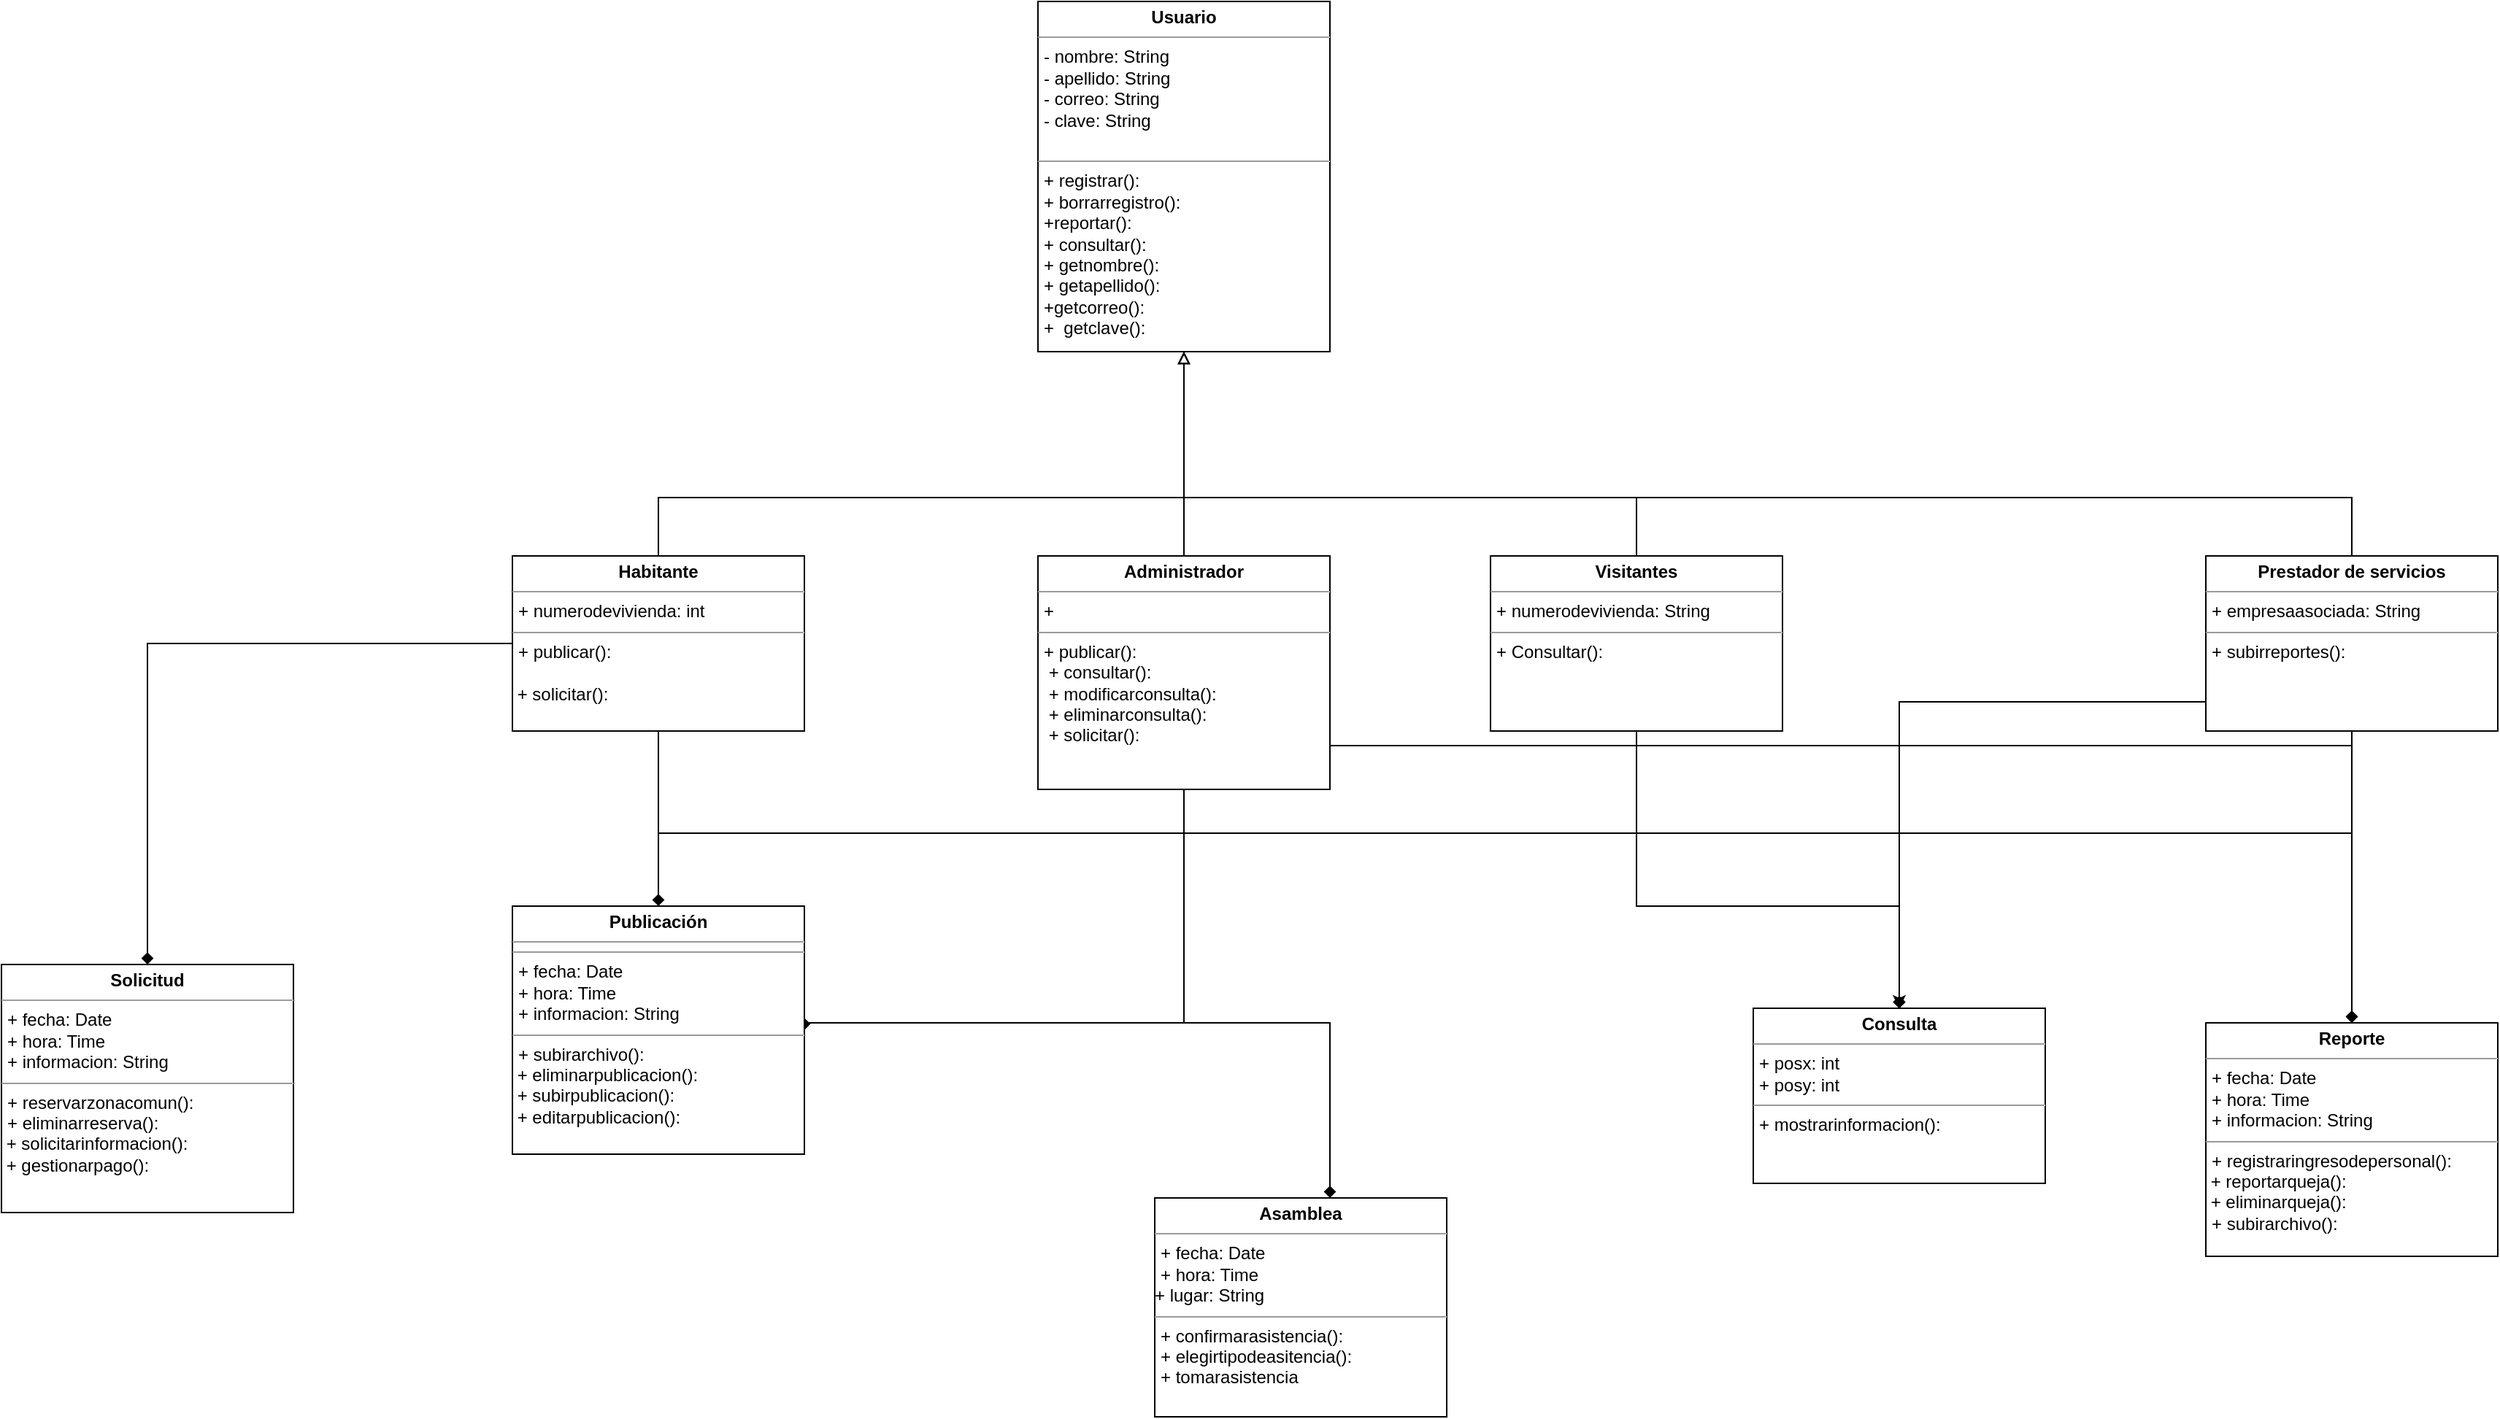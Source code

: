 <mxfile version="13.7.9" type="github">
  <diagram name="Page-1" id="c4acf3e9-155e-7222-9cf6-157b1a14988f">
    <mxGraphModel dx="1560" dy="338" grid="1" gridSize="10" guides="1" tooltips="1" connect="1" arrows="1" fold="1" page="1" pageScale="1" pageWidth="850" pageHeight="1100" background="#ffffff" math="0" shadow="0">
      <root>
        <mxCell id="0" />
        <mxCell id="1" parent="0" />
        <mxCell id="TZZ_s_8RmUdlo3WJQaKh-2" value="&lt;p style=&quot;margin: 0px ; margin-top: 4px ; text-align: center&quot;&gt;&lt;b&gt;Usuario&lt;/b&gt;&lt;/p&gt;&lt;hr size=&quot;1&quot;&gt;&lt;p style=&quot;margin: 0px ; margin-left: 4px&quot;&gt;- nombre: String&lt;/p&gt;&lt;p style=&quot;margin: 0px ; margin-left: 4px&quot;&gt;- apellido: String&lt;br&gt;&lt;/p&gt;&lt;p style=&quot;margin: 0px ; margin-left: 4px&quot;&gt;- correo: String&lt;br&gt;&lt;/p&gt;&lt;p style=&quot;margin: 0px ; margin-left: 4px&quot;&gt;- clave: String&lt;br&gt;&lt;/p&gt;&lt;p style=&quot;margin: 0px ; margin-left: 4px&quot;&gt;&lt;br&gt;&lt;/p&gt;&lt;hr size=&quot;1&quot;&gt;&lt;p style=&quot;margin: 0px ; margin-left: 4px&quot;&gt;+ registrar():&lt;/p&gt;&lt;p style=&quot;margin: 0px ; margin-left: 4px&quot;&gt;+ borrarregistro():&lt;br&gt;&lt;/p&gt;&lt;p style=&quot;margin: 0px ; margin-left: 4px&quot;&gt;+reportar():&lt;/p&gt;&lt;p style=&quot;margin: 0px ; margin-left: 4px&quot;&gt;+ consultar():&lt;br&gt;&lt;/p&gt;&lt;p style=&quot;margin: 0px ; margin-left: 4px&quot;&gt;+&amp;nbsp;&lt;span&gt;getnombre():&lt;/span&gt;&lt;/p&gt;&lt;p style=&quot;margin: 0px 0px 0px 4px&quot;&gt;+ getapellido():&amp;nbsp;&lt;br&gt;&lt;/p&gt;&lt;p style=&quot;margin: 0px 0px 0px 4px&quot;&gt;+getcorreo():&amp;nbsp;&lt;br&gt;&lt;/p&gt;&lt;p style=&quot;margin: 0px 0px 0px 4px&quot;&gt;+&amp;nbsp; getclave():&amp;nbsp;&lt;br&gt;&lt;/p&gt;&lt;p style=&quot;margin: 0px 0px 0px 4px&quot;&gt;&lt;br&gt;&lt;/p&gt;&lt;p style=&quot;margin: 0px ; margin-left: 4px&quot;&gt;&amp;nbsp;&lt;/p&gt;" style="verticalAlign=top;align=left;overflow=fill;fontSize=12;fontFamily=Helvetica;html=1;" parent="1" vertex="1">
          <mxGeometry x="360" y="460" width="200" height="240" as="geometry" />
        </mxCell>
        <mxCell id="TZZ_s_8RmUdlo3WJQaKh-12" style="edgeStyle=orthogonalEdgeStyle;rounded=0;orthogonalLoop=1;jettySize=auto;html=1;entryX=0.5;entryY=1;entryDx=0;entryDy=0;endArrow=block;endFill=0;" parent="1" source="TZZ_s_8RmUdlo3WJQaKh-3" target="TZZ_s_8RmUdlo3WJQaKh-2" edge="1">
          <mxGeometry relative="1" as="geometry">
            <Array as="points">
              <mxPoint x="100" y="800" />
              <mxPoint x="460" y="800" />
            </Array>
          </mxGeometry>
        </mxCell>
        <mxCell id="Lls3KZLfhH5Qi8oEAAgg-2" style="edgeStyle=orthogonalEdgeStyle;rounded=0;orthogonalLoop=1;jettySize=auto;html=1;endArrow=diamond;endFill=1;" parent="1" source="TZZ_s_8RmUdlo3WJQaKh-3" target="TZZ_s_8RmUdlo3WJQaKh-7" edge="1">
          <mxGeometry relative="1" as="geometry" />
        </mxCell>
        <mxCell id="Lls3KZLfhH5Qi8oEAAgg-5" style="edgeStyle=orthogonalEdgeStyle;rounded=0;orthogonalLoop=1;jettySize=auto;html=1;endArrow=diamond;endFill=1;entryX=0.5;entryY=0;entryDx=0;entryDy=0;" parent="1" source="TZZ_s_8RmUdlo3WJQaKh-3" target="TZZ_s_8RmUdlo3WJQaKh-8" edge="1">
          <mxGeometry relative="1" as="geometry">
            <mxPoint x="-250" y="1110" as="targetPoint" />
          </mxGeometry>
        </mxCell>
        <mxCell id="Lls3KZLfhH5Qi8oEAAgg-7" style="edgeStyle=orthogonalEdgeStyle;rounded=0;orthogonalLoop=1;jettySize=auto;html=1;endArrow=diamond;endFill=1;" parent="1" source="TZZ_s_8RmUdlo3WJQaKh-3" target="TZZ_s_8RmUdlo3WJQaKh-9" edge="1">
          <mxGeometry relative="1" as="geometry">
            <Array as="points">
              <mxPoint x="100" y="1030" />
              <mxPoint x="950" y="1030" />
            </Array>
          </mxGeometry>
        </mxCell>
        <mxCell id="Lls3KZLfhH5Qi8oEAAgg-12" style="edgeStyle=orthogonalEdgeStyle;rounded=0;orthogonalLoop=1;jettySize=auto;html=1;entryX=0.5;entryY=0;entryDx=0;entryDy=0;endArrow=diamond;endFill=1;" parent="1" source="TZZ_s_8RmUdlo3WJQaKh-3" target="TZZ_s_8RmUdlo3WJQaKh-10" edge="1">
          <mxGeometry relative="1" as="geometry">
            <Array as="points">
              <mxPoint x="100" y="1030" />
              <mxPoint x="1260" y="1030" />
            </Array>
          </mxGeometry>
        </mxCell>
        <mxCell id="TZZ_s_8RmUdlo3WJQaKh-3" value="&lt;p style=&quot;margin: 0px ; margin-top: 4px ; text-align: center&quot;&gt;&lt;b&gt;Habitante&lt;/b&gt;&lt;/p&gt;&lt;hr size=&quot;1&quot;&gt;&lt;p style=&quot;margin: 0px ; margin-left: 4px&quot;&gt;+ numerodevivienda: int&lt;/p&gt;&lt;hr size=&quot;1&quot;&gt;&lt;p style=&quot;margin: 0px ; margin-left: 4px&quot;&gt;+ publicar():&lt;/p&gt;&lt;br&gt;&amp;nbsp;+ solicitar():&lt;br&gt;&lt;p style=&quot;margin: 0px ; margin-left: 4px&quot;&gt;&amp;nbsp;&lt;/p&gt;" style="verticalAlign=top;align=left;overflow=fill;fontSize=12;fontFamily=Helvetica;html=1;" parent="1" vertex="1">
          <mxGeometry y="840" width="200" height="120" as="geometry" />
        </mxCell>
        <mxCell id="TZZ_s_8RmUdlo3WJQaKh-13" style="edgeStyle=orthogonalEdgeStyle;rounded=0;orthogonalLoop=1;jettySize=auto;html=1;entryX=0.5;entryY=1;entryDx=0;entryDy=0;endArrow=block;endFill=0;" parent="1" source="TZZ_s_8RmUdlo3WJQaKh-4" target="TZZ_s_8RmUdlo3WJQaKh-2" edge="1">
          <mxGeometry relative="1" as="geometry" />
        </mxCell>
        <mxCell id="Lls3KZLfhH5Qi8oEAAgg-3" style="edgeStyle=orthogonalEdgeStyle;rounded=0;orthogonalLoop=1;jettySize=auto;html=1;entryX=1;entryY=0.5;entryDx=0;entryDy=0;endArrow=diamond;endFill=1;" parent="1" source="TZZ_s_8RmUdlo3WJQaKh-4" target="TZZ_s_8RmUdlo3WJQaKh-7" edge="1">
          <mxGeometry relative="1" as="geometry">
            <Array as="points">
              <mxPoint x="460" y="1160" />
              <mxPoint x="200" y="1160" />
            </Array>
          </mxGeometry>
        </mxCell>
        <mxCell id="Lls3KZLfhH5Qi8oEAAgg-4" style="edgeStyle=orthogonalEdgeStyle;rounded=0;orthogonalLoop=1;jettySize=auto;html=1;endArrow=diamond;endFill=1;" parent="1" source="TZZ_s_8RmUdlo3WJQaKh-4" edge="1">
          <mxGeometry relative="1" as="geometry">
            <mxPoint x="560" y="1280" as="targetPoint" />
            <Array as="points">
              <mxPoint x="460" y="1160" />
              <mxPoint x="560" y="1160" />
            </Array>
          </mxGeometry>
        </mxCell>
        <mxCell id="Lls3KZLfhH5Qi8oEAAgg-9" style="edgeStyle=orthogonalEdgeStyle;rounded=0;orthogonalLoop=1;jettySize=auto;html=1;entryX=0.5;entryY=0;entryDx=0;entryDy=0;endArrow=diamond;endFill=1;" parent="1" source="TZZ_s_8RmUdlo3WJQaKh-4" target="TZZ_s_8RmUdlo3WJQaKh-9" edge="1">
          <mxGeometry relative="1" as="geometry">
            <Array as="points">
              <mxPoint x="460" y="1030" />
              <mxPoint x="950" y="1030" />
            </Array>
          </mxGeometry>
        </mxCell>
        <mxCell id="Lls3KZLfhH5Qi8oEAAgg-11" style="edgeStyle=orthogonalEdgeStyle;rounded=0;orthogonalLoop=1;jettySize=auto;html=1;entryX=0.5;entryY=0.083;entryDx=0;entryDy=0;entryPerimeter=0;endArrow=diamond;endFill=1;" parent="1" source="TZZ_s_8RmUdlo3WJQaKh-4" target="TZZ_s_8RmUdlo3WJQaKh-10" edge="1">
          <mxGeometry relative="1" as="geometry">
            <Array as="points">
              <mxPoint x="1260" y="970" />
            </Array>
          </mxGeometry>
        </mxCell>
        <mxCell id="TZZ_s_8RmUdlo3WJQaKh-4" value="&lt;p style=&quot;margin: 0px ; margin-top: 4px ; text-align: center&quot;&gt;&lt;b&gt;Administrador&lt;/b&gt;&lt;/p&gt;&lt;hr size=&quot;1&quot;&gt;&lt;p style=&quot;margin: 0px ; margin-left: 4px&quot;&gt;+&amp;nbsp;&lt;/p&gt;&lt;hr size=&quot;1&quot;&gt;&lt;p style=&quot;margin: 0px 0px 0px 4px&quot;&gt;+ publicar():&lt;/p&gt;&lt;p style=&quot;margin: 0px ; margin-left: 4px&quot;&gt;&amp;nbsp;+ consultar():&lt;/p&gt;&lt;p style=&quot;margin: 0px ; margin-left: 4px&quot;&gt;&amp;nbsp;+ modificarconsulta():&lt;/p&gt;&lt;p style=&quot;margin: 0px ; margin-left: 4px&quot;&gt;&lt;span&gt;&amp;nbsp;+ eliminarconsulta():&lt;/span&gt;&lt;/p&gt;&lt;p style=&quot;margin: 0px ; margin-left: 4px&quot;&gt;&amp;nbsp;+ solicitar():&lt;br&gt;&lt;/p&gt;" style="verticalAlign=top;align=left;overflow=fill;fontSize=12;fontFamily=Helvetica;html=1;" parent="1" vertex="1">
          <mxGeometry x="360" y="840" width="200" height="160" as="geometry" />
        </mxCell>
        <mxCell id="TZZ_s_8RmUdlo3WJQaKh-14" style="edgeStyle=orthogonalEdgeStyle;rounded=0;orthogonalLoop=1;jettySize=auto;html=1;entryX=0.5;entryY=1;entryDx=0;entryDy=0;endArrow=block;endFill=0;" parent="1" source="TZZ_s_8RmUdlo3WJQaKh-5" target="TZZ_s_8RmUdlo3WJQaKh-2" edge="1">
          <mxGeometry relative="1" as="geometry">
            <Array as="points">
              <mxPoint x="1260" y="800" />
              <mxPoint x="460" y="800" />
            </Array>
          </mxGeometry>
        </mxCell>
        <mxCell id="Lls3KZLfhH5Qi8oEAAgg-8" style="edgeStyle=orthogonalEdgeStyle;rounded=0;orthogonalLoop=1;jettySize=auto;html=1;entryX=0.5;entryY=0;entryDx=0;entryDy=0;endArrow=diamond;endFill=1;" parent="1" source="TZZ_s_8RmUdlo3WJQaKh-5" target="TZZ_s_8RmUdlo3WJQaKh-9" edge="1">
          <mxGeometry relative="1" as="geometry">
            <Array as="points">
              <mxPoint x="950" y="940" />
            </Array>
          </mxGeometry>
        </mxCell>
        <mxCell id="Lls3KZLfhH5Qi8oEAAgg-10" style="edgeStyle=orthogonalEdgeStyle;rounded=0;orthogonalLoop=1;jettySize=auto;html=1;endArrow=diamond;endFill=1;" parent="1" source="TZZ_s_8RmUdlo3WJQaKh-5" target="TZZ_s_8RmUdlo3WJQaKh-10" edge="1">
          <mxGeometry relative="1" as="geometry" />
        </mxCell>
        <mxCell id="TZZ_s_8RmUdlo3WJQaKh-5" value="&lt;p style=&quot;margin: 0px ; margin-top: 4px ; text-align: center&quot;&gt;&lt;b&gt;Prestador de servicios&lt;/b&gt;&lt;/p&gt;&lt;hr size=&quot;1&quot;&gt;&lt;p style=&quot;margin: 0px ; margin-left: 4px&quot;&gt;+ empresaasociada: String&lt;/p&gt;&lt;hr size=&quot;1&quot;&gt;&lt;p style=&quot;margin: 0px ; margin-left: 4px&quot;&gt;+ subirreportes():&lt;/p&gt;&lt;p style=&quot;margin: 0px ; margin-left: 4px&quot;&gt;&lt;br&gt;&lt;/p&gt;" style="verticalAlign=top;align=left;overflow=fill;fontSize=12;fontFamily=Helvetica;html=1;" parent="1" vertex="1">
          <mxGeometry x="1160" y="840" width="200" height="120" as="geometry" />
        </mxCell>
        <mxCell id="TZZ_s_8RmUdlo3WJQaKh-6" value="&lt;p style=&quot;margin: 0px ; margin-top: 4px ; text-align: center&quot;&gt;&lt;b&gt;Asamblea&lt;/b&gt;&lt;/p&gt;&lt;hr size=&quot;1&quot;&gt;&lt;p style=&quot;margin: 0px ; margin-left: 4px&quot;&gt;+ fecha: Date&lt;/p&gt;&lt;p style=&quot;margin: 0px ; margin-left: 4px&quot;&gt;+ hora: Time&amp;nbsp;&lt;span&gt;&amp;nbsp;&lt;/span&gt;&lt;/p&gt;+ lugar: String&amp;nbsp;&lt;hr size=&quot;1&quot;&gt;&lt;p style=&quot;margin: 0px ; margin-left: 4px&quot;&gt;+ confirmarasistencia():&lt;/p&gt;&lt;p style=&quot;margin: 0px ; margin-left: 4px&quot;&gt;+ elegirtipodeasitencia():&lt;/p&gt;&lt;p style=&quot;margin: 0px ; margin-left: 4px&quot;&gt;+ tomarasistencia&amp;nbsp;&lt;/p&gt;" style="verticalAlign=top;align=left;overflow=fill;fontSize=12;fontFamily=Helvetica;html=1;" parent="1" vertex="1">
          <mxGeometry x="440" y="1280" width="200" height="150" as="geometry" />
        </mxCell>
        <mxCell id="TZZ_s_8RmUdlo3WJQaKh-7" value="&lt;p style=&quot;margin: 0px ; margin-top: 4px ; text-align: center&quot;&gt;&lt;b&gt;Publicación&lt;/b&gt;&lt;br&gt;&lt;/p&gt;&lt;hr size=&quot;1&quot;&gt;&lt;hr size=&quot;1&quot;&gt;&lt;p style=&quot;margin: 0px 0px 0px 4px&quot;&gt;+ fecha: Date&lt;/p&gt;&lt;p style=&quot;margin: 0px 0px 0px 4px&quot;&gt;+ hora: Time&amp;nbsp;&amp;nbsp;&lt;/p&gt;&lt;p style=&quot;margin: 0px ; margin-left: 4px&quot;&gt;+ informacion: String&lt;br&gt;&lt;/p&gt;&lt;hr size=&quot;1&quot;&gt;&lt;p style=&quot;margin: 0px ; margin-left: 4px&quot;&gt;+ subirarchivo():&lt;/p&gt;&amp;nbsp;+ eliminarpublicacion():&lt;br&gt;&amp;nbsp;+ subirpublicacion():&lt;br&gt;&amp;nbsp;+ editarpublicacion():&lt;br&gt;&lt;p style=&quot;margin: 0px ; margin-left: 4px&quot;&gt;&amp;nbsp;&lt;/p&gt;" style="verticalAlign=top;align=left;overflow=fill;fontSize=12;fontFamily=Helvetica;html=1;" parent="1" vertex="1">
          <mxGeometry y="1080" width="200" height="170" as="geometry" />
        </mxCell>
        <mxCell id="TZZ_s_8RmUdlo3WJQaKh-8" value="&lt;p style=&quot;margin: 0px ; margin-top: 4px ; text-align: center&quot;&gt;&lt;b&gt;Solicitud&lt;/b&gt;&lt;/p&gt;&lt;hr size=&quot;1&quot;&gt;&lt;p style=&quot;margin: 0px 0px 0px 4px&quot;&gt;+ fecha: Date&lt;/p&gt;&lt;p style=&quot;margin: 0px 0px 0px 4px&quot;&gt;+ hora: Time&amp;nbsp;&amp;nbsp;&lt;/p&gt;&lt;p style=&quot;margin: 0px 0px 0px 4px&quot;&gt;+ informacion: String&lt;/p&gt;&lt;hr size=&quot;1&quot;&gt;&lt;p style=&quot;margin: 0px ; margin-left: 4px&quot;&gt;+ reservarzonacomun():&lt;/p&gt;&lt;p style=&quot;margin: 0px ; margin-left: 4px&quot;&gt;&lt;span&gt;+ eliminarreserva():&lt;/span&gt;&lt;/p&gt;&amp;nbsp;+ solicitarinformacion():&lt;br&gt;&amp;nbsp;+ gestionarpago():&amp;nbsp;" style="verticalAlign=top;align=left;overflow=fill;fontSize=12;fontFamily=Helvetica;html=1;" parent="1" vertex="1">
          <mxGeometry x="-350" y="1120" width="200" height="170" as="geometry" />
        </mxCell>
        <mxCell id="TZZ_s_8RmUdlo3WJQaKh-9" value="&lt;p style=&quot;margin: 0px ; margin-top: 4px ; text-align: center&quot;&gt;&lt;b&gt;Consulta&lt;/b&gt;&lt;/p&gt;&lt;hr size=&quot;1&quot;&gt;&lt;p style=&quot;margin: 0px ; margin-left: 4px&quot;&gt;+ posx: int&lt;/p&gt;&lt;p style=&quot;margin: 0px ; margin-left: 4px&quot;&gt;+ posy: int&lt;/p&gt;&lt;hr size=&quot;1&quot;&gt;&lt;p style=&quot;margin: 0px ; margin-left: 4px&quot;&gt;+ mostrarinformacion():&amp;nbsp;&lt;/p&gt;" style="verticalAlign=top;align=left;overflow=fill;fontSize=12;fontFamily=Helvetica;html=1;" parent="1" vertex="1">
          <mxGeometry x="850" y="1150" width="200" height="120" as="geometry" />
        </mxCell>
        <mxCell id="TZZ_s_8RmUdlo3WJQaKh-10" value="&lt;p style=&quot;margin: 0px ; margin-top: 4px ; text-align: center&quot;&gt;&lt;b&gt;Reporte&lt;/b&gt;&lt;/p&gt;&lt;hr size=&quot;1&quot;&gt;&lt;p style=&quot;margin: 0px 0px 0px 4px&quot;&gt;+ fecha: Date&lt;/p&gt;&lt;p style=&quot;margin: 0px 0px 0px 4px&quot;&gt;+ hora: Time&amp;nbsp;&amp;nbsp;&lt;/p&gt;&lt;p style=&quot;margin: 0px 0px 0px 4px&quot;&gt;+ informacion: String&lt;/p&gt;&lt;hr size=&quot;1&quot;&gt;&lt;p style=&quot;margin: 0px ; margin-left: 4px&quot;&gt;+ registraringresodepersonal():&lt;/p&gt;&amp;nbsp;+ reportarqueja():&lt;br&gt;&amp;nbsp;+ eliminarqueja():&lt;br&gt;&lt;p style=&quot;margin: 0px ; margin-left: 4px&quot;&gt;&lt;span&gt;+ subirarchivo():&lt;/span&gt;&lt;/p&gt;" style="verticalAlign=top;align=left;overflow=fill;fontSize=12;fontFamily=Helvetica;html=1;" parent="1" vertex="1">
          <mxGeometry x="1160" y="1160" width="200" height="160" as="geometry" />
        </mxCell>
        <mxCell id="CjKl86VMShDZDCNkjfNR-4" style="edgeStyle=orthogonalEdgeStyle;rounded=0;orthogonalLoop=1;jettySize=auto;html=1;exitX=0.5;exitY=1;exitDx=0;exitDy=0;entryX=0.5;entryY=0;entryDx=0;entryDy=0;" edge="1" parent="1" source="CjKl86VMShDZDCNkjfNR-1" target="TZZ_s_8RmUdlo3WJQaKh-9">
          <mxGeometry relative="1" as="geometry">
            <Array as="points">
              <mxPoint x="770" y="1080" />
              <mxPoint x="950" y="1080" />
            </Array>
          </mxGeometry>
        </mxCell>
        <mxCell id="CjKl86VMShDZDCNkjfNR-1" value="&lt;p style=&quot;margin: 0px ; margin-top: 4px ; text-align: center&quot;&gt;&lt;b&gt;Visitantes&lt;/b&gt;&lt;/p&gt;&lt;hr size=&quot;1&quot;&gt;&lt;p style=&quot;margin: 0px ; margin-left: 4px&quot;&gt;+ numerodevivienda: String&lt;/p&gt;&lt;hr size=&quot;1&quot;&gt;&lt;p style=&quot;margin: 0px ; margin-left: 4px&quot;&gt;+ Consultar():&lt;/p&gt;&lt;p style=&quot;margin: 0px ; margin-left: 4px&quot;&gt;&lt;br&gt;&lt;/p&gt;" style="verticalAlign=top;align=left;overflow=fill;fontSize=12;fontFamily=Helvetica;html=1;" vertex="1" parent="1">
          <mxGeometry x="670" y="840" width="200" height="120" as="geometry" />
        </mxCell>
        <mxCell id="CjKl86VMShDZDCNkjfNR-3" value="" style="endArrow=none;html=1;entryX=0.5;entryY=0;entryDx=0;entryDy=0;" edge="1" parent="1" target="CjKl86VMShDZDCNkjfNR-1">
          <mxGeometry width="50" height="50" relative="1" as="geometry">
            <mxPoint x="770" y="800" as="sourcePoint" />
            <mxPoint x="790" y="750" as="targetPoint" />
          </mxGeometry>
        </mxCell>
      </root>
    </mxGraphModel>
  </diagram>
</mxfile>
